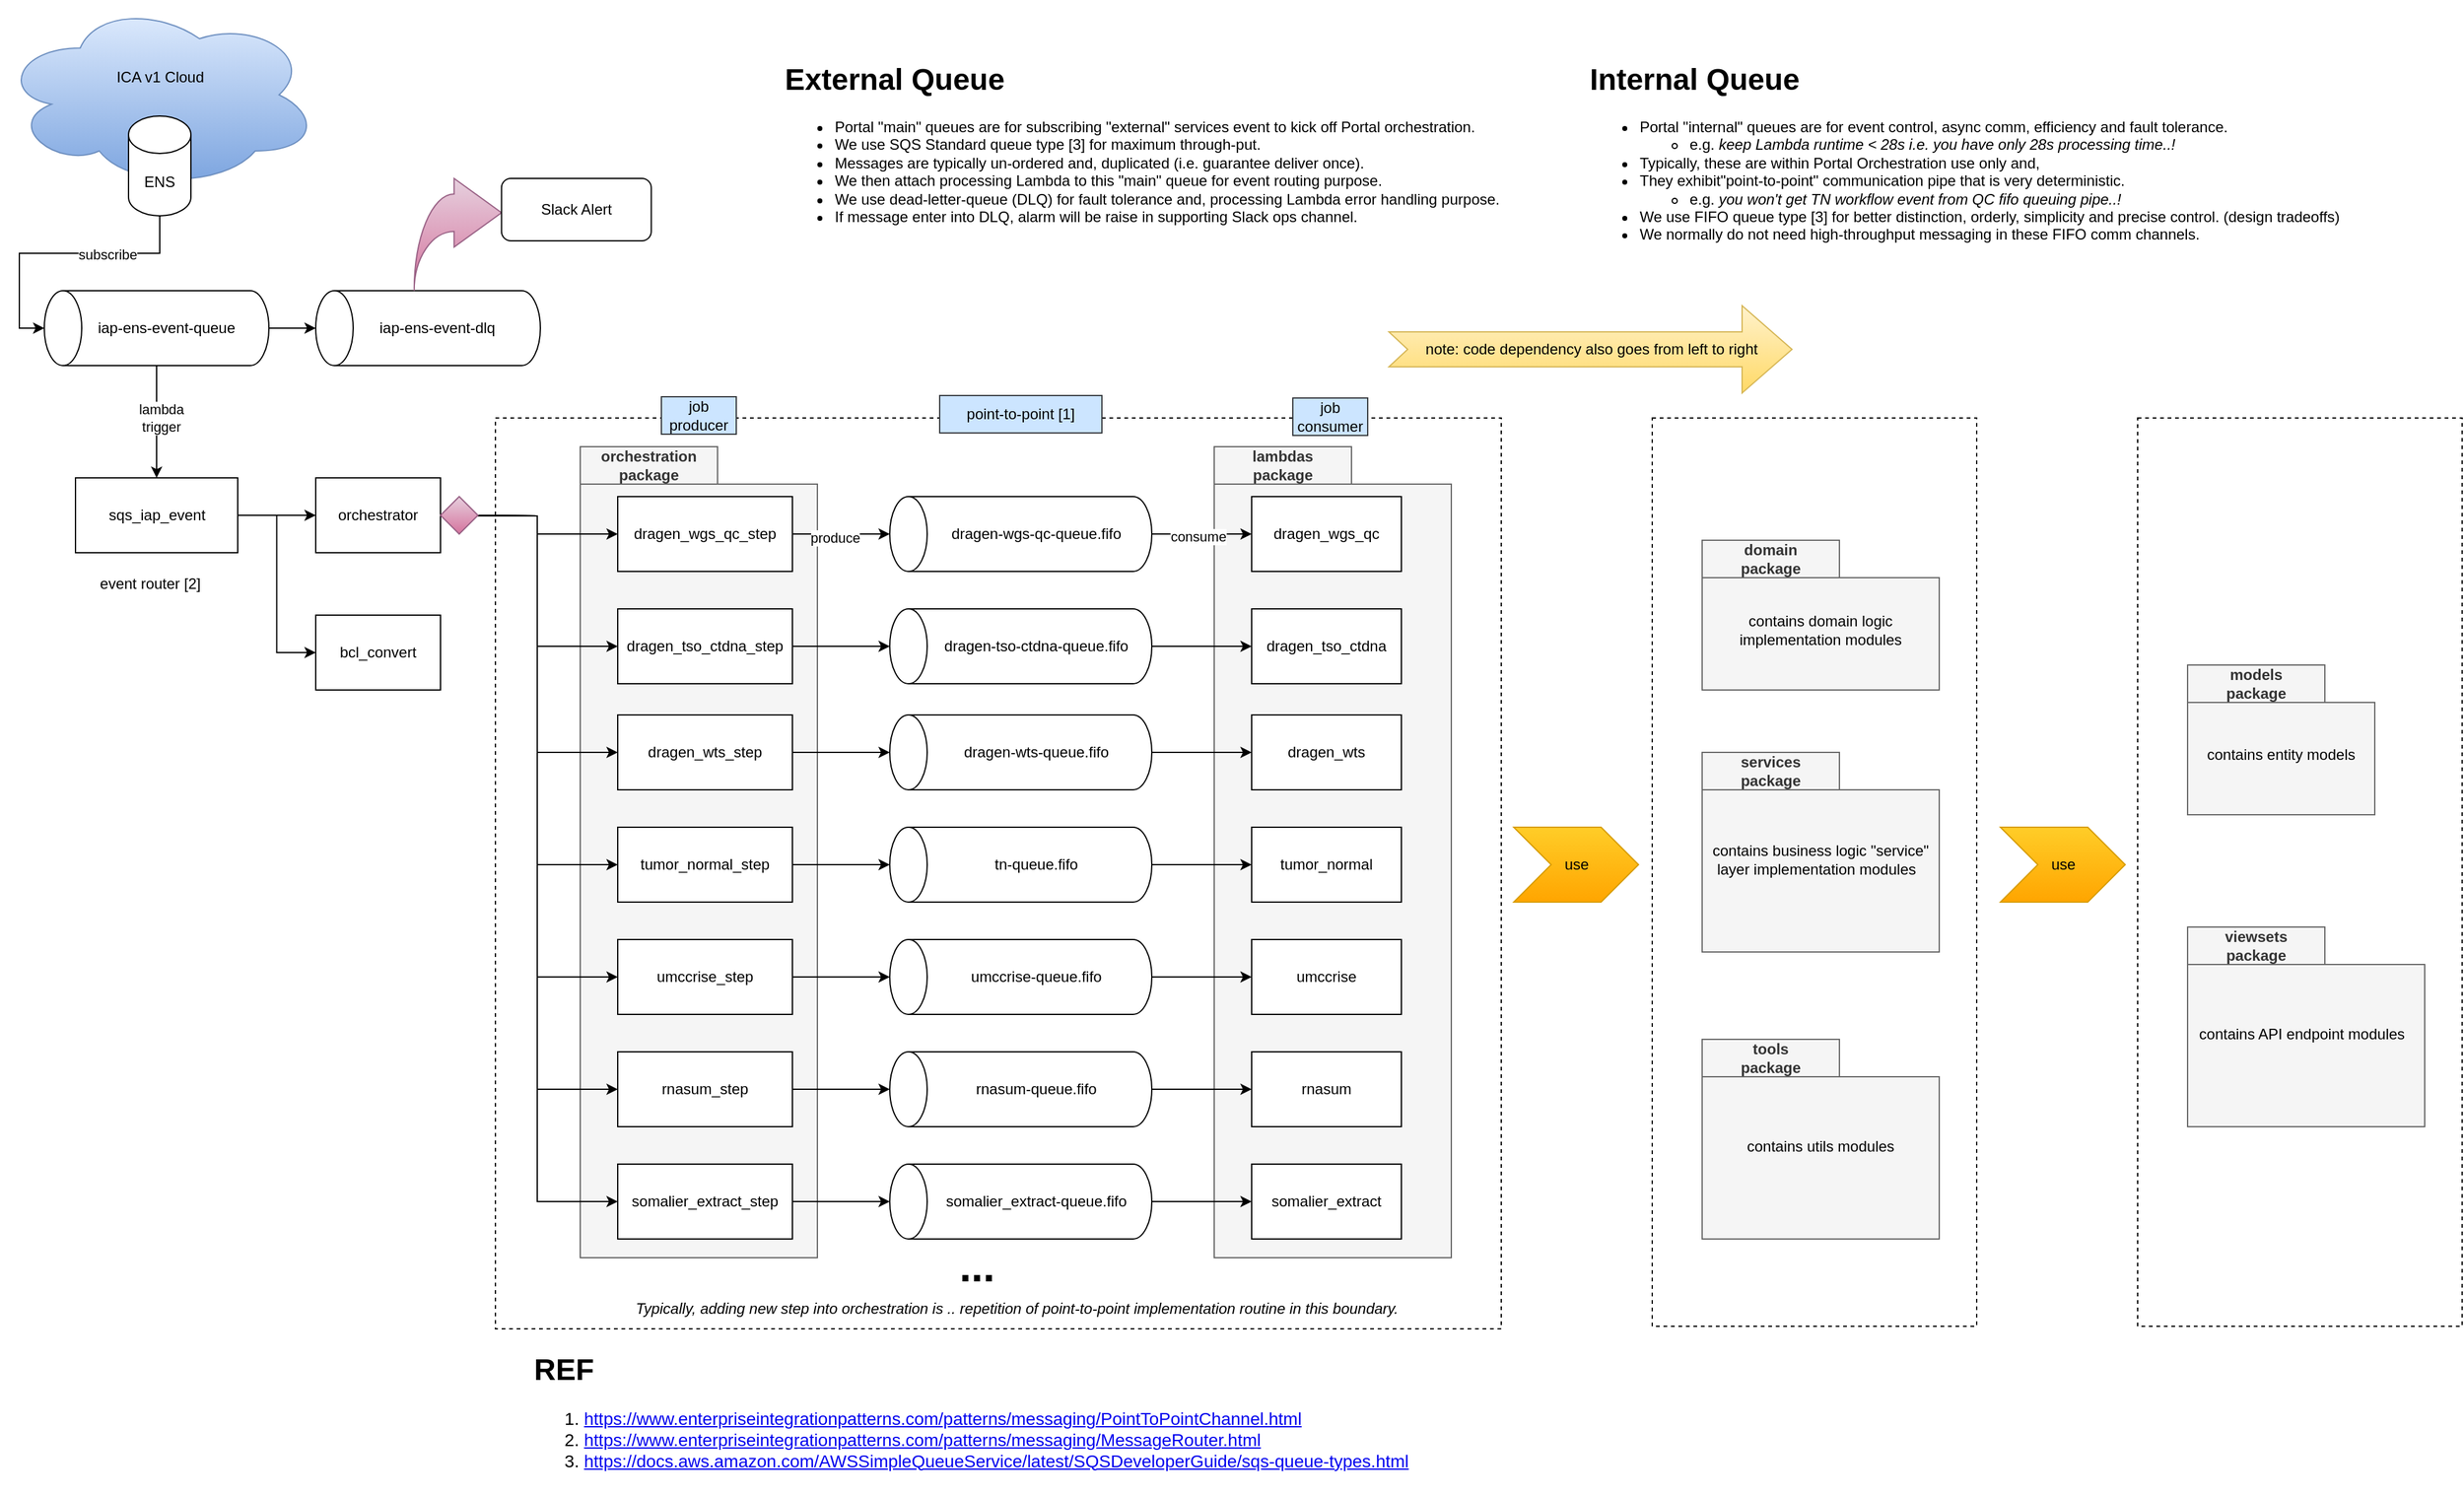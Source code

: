 <mxfile version="21.6.8" type="device">
  <diagram name="Page-1" id="fcUkOM_0WQXeTt_17vfh">
    <mxGraphModel dx="2074" dy="1214" grid="0" gridSize="10" guides="1" tooltips="1" connect="1" arrows="1" fold="1" page="1" pageScale="1" pageWidth="2336" pageHeight="1654" math="0" shadow="0">
      <root>
        <mxCell id="0" />
        <mxCell id="1" parent="0" />
        <mxCell id="PdmoZ5lyLjk9rQgQf9Mx-110" value="" style="rounded=0;whiteSpace=wrap;html=1;dashed=1;" vertex="1" parent="1">
          <mxGeometry x="1361" y="352" width="260" height="728" as="geometry" />
        </mxCell>
        <mxCell id="PdmoZ5lyLjk9rQgQf9Mx-36" value="" style="group" vertex="1" connectable="0" parent="1">
          <mxGeometry x="750" y="505" width="520" height="590" as="geometry" />
        </mxCell>
        <mxCell id="PdmoZ5lyLjk9rQgQf9Mx-42" value="" style="rounded=0;whiteSpace=wrap;html=1;dashed=1;" vertex="1" parent="PdmoZ5lyLjk9rQgQf9Mx-36">
          <mxGeometry x="-316" y="-153" width="806" height="730" as="geometry" />
        </mxCell>
        <mxCell id="PdmoZ5lyLjk9rQgQf9Mx-37" value="" style="shape=cylinder3;whiteSpace=wrap;html=1;boundedLbl=1;backgroundOutline=1;size=15;rotation=-90;container=0;" vertex="1" parent="PdmoZ5lyLjk9rQgQf9Mx-36">
          <mxGeometry x="75" y="-75" width="60" height="210" as="geometry" />
        </mxCell>
        <mxCell id="PdmoZ5lyLjk9rQgQf9Mx-38" value="dragen-tso-ctdna-queue.fifo" style="text;html=1;strokeColor=none;fillColor=none;align=center;verticalAlign=middle;whiteSpace=wrap;rounded=0;container=0;" vertex="1" parent="PdmoZ5lyLjk9rQgQf9Mx-36">
          <mxGeometry x="40" y="15" width="155" height="30" as="geometry" />
        </mxCell>
        <mxCell id="PdmoZ5lyLjk9rQgQf9Mx-85" value="&lt;font size=&quot;1&quot; style=&quot;&quot;&gt;&lt;b style=&quot;font-size: 34px;&quot;&gt;...&lt;/b&gt;&lt;/font&gt;" style="text;html=1;align=center;verticalAlign=middle;whiteSpace=wrap;rounded=0;" vertex="1" parent="PdmoZ5lyLjk9rQgQf9Mx-36">
          <mxGeometry x="40" y="512" width="60" height="30" as="geometry" />
        </mxCell>
        <mxCell id="PdmoZ5lyLjk9rQgQf9Mx-87" value="orchestration package" style="shape=folder;fontStyle=1;tabWidth=110;tabHeight=30;tabPosition=left;html=1;boundedLbl=1;labelInHeader=1;container=1;collapsible=0;whiteSpace=wrap;fillColor=#f5f5f5;strokeColor=#666666;fontColor=#333333;" vertex="1" parent="PdmoZ5lyLjk9rQgQf9Mx-36">
          <mxGeometry x="-248" y="-130" width="190" height="650" as="geometry" />
        </mxCell>
        <mxCell id="PdmoZ5lyLjk9rQgQf9Mx-88" value="Text" style="html=1;strokeColor=none;resizeWidth=1;resizeHeight=1;fillColor=none;part=1;connectable=0;allowArrows=0;deletable=0;whiteSpace=wrap;" vertex="1" parent="PdmoZ5lyLjk9rQgQf9Mx-87">
          <mxGeometry width="190.0" height="455" relative="1" as="geometry">
            <mxPoint y="30" as="offset" />
          </mxGeometry>
        </mxCell>
        <mxCell id="PdmoZ5lyLjk9rQgQf9Mx-89" value="lambdas&lt;br&gt;package" style="shape=folder;fontStyle=1;tabWidth=110;tabHeight=30;tabPosition=left;html=1;boundedLbl=1;labelInHeader=1;container=1;collapsible=0;whiteSpace=wrap;fillColor=#f5f5f5;fontColor=#333333;strokeColor=#666666;" vertex="1" parent="PdmoZ5lyLjk9rQgQf9Mx-36">
          <mxGeometry x="260" y="-130" width="190" height="650" as="geometry" />
        </mxCell>
        <mxCell id="PdmoZ5lyLjk9rQgQf9Mx-90" value="Text" style="html=1;strokeColor=none;resizeWidth=1;resizeHeight=1;fillColor=none;part=1;connectable=0;allowArrows=0;deletable=0;whiteSpace=wrap;" vertex="1" parent="PdmoZ5lyLjk9rQgQf9Mx-89">
          <mxGeometry width="190.0" height="455" relative="1" as="geometry">
            <mxPoint y="30" as="offset" />
          </mxGeometry>
        </mxCell>
        <mxCell id="PdmoZ5lyLjk9rQgQf9Mx-123" value="&lt;i&gt;&lt;br class=&quot;Apple-interchange-newline&quot;&gt;Typically, adding new step into orchestration is .. repetition of point-to-point implementation routine in this boundary.&lt;/i&gt;" style="text;html=1;strokeColor=none;fillColor=none;align=center;verticalAlign=middle;whiteSpace=wrap;rounded=0;" vertex="1" parent="PdmoZ5lyLjk9rQgQf9Mx-36">
          <mxGeometry x="-205" y="528" width="614" height="49" as="geometry" />
        </mxCell>
        <mxCell id="PdmoZ5lyLjk9rQgQf9Mx-31" style="edgeStyle=orthogonalEdgeStyle;rounded=0;orthogonalLoop=1;jettySize=auto;html=1;exitX=1;exitY=0.5;exitDx=0;exitDy=0;entryX=0.5;entryY=0;entryDx=0;entryDy=0;entryPerimeter=0;" edge="1" parent="1" source="PdmoZ5lyLjk9rQgQf9Mx-3" target="PdmoZ5lyLjk9rQgQf9Mx-1">
          <mxGeometry relative="1" as="geometry" />
        </mxCell>
        <mxCell id="PdmoZ5lyLjk9rQgQf9Mx-127" value="produce" style="edgeLabel;html=1;align=center;verticalAlign=middle;resizable=0;points=[];" vertex="1" connectable="0" parent="PdmoZ5lyLjk9rQgQf9Mx-31">
          <mxGeometry x="-0.133" y="-3" relative="1" as="geometry">
            <mxPoint as="offset" />
          </mxGeometry>
        </mxCell>
        <mxCell id="PdmoZ5lyLjk9rQgQf9Mx-3" value="dragen_wgs_qc_step" style="rounded=0;whiteSpace=wrap;html=1;" vertex="1" parent="1">
          <mxGeometry x="532" y="415" width="140" height="60" as="geometry" />
        </mxCell>
        <mxCell id="PdmoZ5lyLjk9rQgQf9Mx-5" value="dragen_wgs_qc" style="rounded=0;whiteSpace=wrap;html=1;" vertex="1" parent="1">
          <mxGeometry x="1040" y="415" width="120" height="60" as="geometry" />
        </mxCell>
        <mxCell id="PdmoZ5lyLjk9rQgQf9Mx-20" style="edgeStyle=orthogonalEdgeStyle;rounded=0;orthogonalLoop=1;jettySize=auto;html=1;exitX=1;exitY=0.5;exitDx=0;exitDy=0;entryX=0;entryY=0.5;entryDx=0;entryDy=0;" edge="1" parent="1" source="PdmoZ5lyLjk9rQgQf9Mx-8" target="PdmoZ5lyLjk9rQgQf9Mx-9">
          <mxGeometry relative="1" as="geometry" />
        </mxCell>
        <mxCell id="PdmoZ5lyLjk9rQgQf9Mx-29" style="edgeStyle=orthogonalEdgeStyle;rounded=0;orthogonalLoop=1;jettySize=auto;html=1;exitX=1;exitY=0.5;exitDx=0;exitDy=0;entryX=0;entryY=0.5;entryDx=0;entryDy=0;" edge="1" parent="1" source="PdmoZ5lyLjk9rQgQf9Mx-8" target="PdmoZ5lyLjk9rQgQf9Mx-27">
          <mxGeometry relative="1" as="geometry" />
        </mxCell>
        <mxCell id="PdmoZ5lyLjk9rQgQf9Mx-8" value="sqs_iap_event" style="rounded=0;whiteSpace=wrap;html=1;" vertex="1" parent="1">
          <mxGeometry x="97.5" y="400" width="130" height="60" as="geometry" />
        </mxCell>
        <mxCell id="PdmoZ5lyLjk9rQgQf9Mx-9" value="orchestrator" style="rounded=0;whiteSpace=wrap;html=1;" vertex="1" parent="1">
          <mxGeometry x="290" y="400" width="100" height="60" as="geometry" />
        </mxCell>
        <mxCell id="PdmoZ5lyLjk9rQgQf9Mx-10" value="ICA v1 Cloud&lt;br&gt;&lt;br&gt;&lt;br&gt;" style="ellipse;shape=cloud;whiteSpace=wrap;html=1;fillColor=#dae8fc;gradientColor=#7ea6e0;strokeColor=#6c8ebf;" vertex="1" parent="1">
          <mxGeometry x="37.5" y="18" width="255" height="150" as="geometry" />
        </mxCell>
        <mxCell id="PdmoZ5lyLjk9rQgQf9Mx-16" style="edgeStyle=orthogonalEdgeStyle;rounded=0;orthogonalLoop=1;jettySize=auto;html=1;exitX=0.5;exitY=1;exitDx=0;exitDy=0;exitPerimeter=0;entryX=0.5;entryY=0;entryDx=0;entryDy=0;entryPerimeter=0;" edge="1" parent="1" source="PdmoZ5lyLjk9rQgQf9Mx-15" target="PdmoZ5lyLjk9rQgQf9Mx-12">
          <mxGeometry relative="1" as="geometry" />
        </mxCell>
        <mxCell id="PdmoZ5lyLjk9rQgQf9Mx-121" value="subscribe" style="edgeLabel;html=1;align=center;verticalAlign=middle;resizable=0;points=[];" vertex="1" connectable="0" parent="PdmoZ5lyLjk9rQgQf9Mx-16">
          <mxGeometry x="-0.353" y="1" relative="1" as="geometry">
            <mxPoint as="offset" />
          </mxGeometry>
        </mxCell>
        <mxCell id="PdmoZ5lyLjk9rQgQf9Mx-15" value="ENS" style="shape=cylinder3;whiteSpace=wrap;html=1;boundedLbl=1;backgroundOutline=1;size=15;" vertex="1" parent="1">
          <mxGeometry x="140" y="110" width="50" height="80" as="geometry" />
        </mxCell>
        <mxCell id="PdmoZ5lyLjk9rQgQf9Mx-17" value="" style="group" vertex="1" connectable="0" parent="1">
          <mxGeometry x="72.5" y="250" width="180" height="60" as="geometry" />
        </mxCell>
        <mxCell id="PdmoZ5lyLjk9rQgQf9Mx-12" value="" style="shape=cylinder3;whiteSpace=wrap;html=1;boundedLbl=1;backgroundOutline=1;size=15;rotation=-90;container=0;" vertex="1" parent="PdmoZ5lyLjk9rQgQf9Mx-17">
          <mxGeometry x="60" y="-60" width="60" height="180" as="geometry" />
        </mxCell>
        <mxCell id="PdmoZ5lyLjk9rQgQf9Mx-13" value="iap-ens-event-queue" style="text;html=1;strokeColor=none;fillColor=none;align=center;verticalAlign=middle;whiteSpace=wrap;rounded=0;container=0;" vertex="1" parent="PdmoZ5lyLjk9rQgQf9Mx-17">
          <mxGeometry x="20" y="15" width="155" height="30" as="geometry" />
        </mxCell>
        <mxCell id="PdmoZ5lyLjk9rQgQf9Mx-19" style="edgeStyle=orthogonalEdgeStyle;rounded=0;orthogonalLoop=1;jettySize=auto;html=1;entryX=0.5;entryY=0;entryDx=0;entryDy=0;exitX=0;exitY=0.5;exitDx=0;exitDy=0;exitPerimeter=0;" edge="1" parent="1" source="PdmoZ5lyLjk9rQgQf9Mx-12" target="PdmoZ5lyLjk9rQgQf9Mx-8">
          <mxGeometry relative="1" as="geometry">
            <mxPoint x="162.5" y="340" as="sourcePoint" />
          </mxGeometry>
        </mxCell>
        <mxCell id="PdmoZ5lyLjk9rQgQf9Mx-93" value="lambda&lt;br&gt;trigger" style="edgeLabel;html=1;align=center;verticalAlign=middle;resizable=0;points=[];" vertex="1" connectable="0" parent="PdmoZ5lyLjk9rQgQf9Mx-19">
          <mxGeometry x="-0.067" y="3" relative="1" as="geometry">
            <mxPoint as="offset" />
          </mxGeometry>
        </mxCell>
        <mxCell id="PdmoZ5lyLjk9rQgQf9Mx-30" style="edgeStyle=orthogonalEdgeStyle;rounded=0;orthogonalLoop=1;jettySize=auto;html=1;exitX=1;exitY=0.5;exitDx=0;exitDy=0;entryX=0;entryY=0.5;entryDx=0;entryDy=0;" edge="1" parent="1" target="PdmoZ5lyLjk9rQgQf9Mx-3">
          <mxGeometry relative="1" as="geometry">
            <mxPoint x="402" y="430" as="sourcePoint" />
          </mxGeometry>
        </mxCell>
        <mxCell id="PdmoZ5lyLjk9rQgQf9Mx-43" style="edgeStyle=orthogonalEdgeStyle;rounded=0;orthogonalLoop=1;jettySize=auto;html=1;exitX=1;exitY=0.5;exitDx=0;exitDy=0;entryX=0;entryY=0.5;entryDx=0;entryDy=0;" edge="1" parent="1" target="PdmoZ5lyLjk9rQgQf9Mx-34">
          <mxGeometry relative="1" as="geometry">
            <mxPoint x="402" y="430" as="sourcePoint" />
          </mxGeometry>
        </mxCell>
        <mxCell id="PdmoZ5lyLjk9rQgQf9Mx-80" style="edgeStyle=orthogonalEdgeStyle;rounded=0;orthogonalLoop=1;jettySize=auto;html=1;exitX=1;exitY=0.5;exitDx=0;exitDy=0;entryX=0;entryY=0.5;entryDx=0;entryDy=0;" edge="1" parent="1" target="PdmoZ5lyLjk9rQgQf9Mx-46">
          <mxGeometry relative="1" as="geometry">
            <mxPoint x="402" y="430" as="sourcePoint" />
          </mxGeometry>
        </mxCell>
        <mxCell id="PdmoZ5lyLjk9rQgQf9Mx-81" style="edgeStyle=orthogonalEdgeStyle;rounded=0;orthogonalLoop=1;jettySize=auto;html=1;exitX=1;exitY=0.5;exitDx=0;exitDy=0;entryX=0;entryY=0.5;entryDx=0;entryDy=0;" edge="1" parent="1" target="PdmoZ5lyLjk9rQgQf9Mx-53">
          <mxGeometry relative="1" as="geometry">
            <mxPoint x="402" y="430" as="sourcePoint" />
          </mxGeometry>
        </mxCell>
        <mxCell id="PdmoZ5lyLjk9rQgQf9Mx-82" style="edgeStyle=orthogonalEdgeStyle;rounded=0;orthogonalLoop=1;jettySize=auto;html=1;exitX=1;exitY=0.5;exitDx=0;exitDy=0;entryX=0;entryY=0.5;entryDx=0;entryDy=0;" edge="1" parent="1" target="PdmoZ5lyLjk9rQgQf9Mx-60">
          <mxGeometry relative="1" as="geometry">
            <mxPoint x="402" y="430" as="sourcePoint" />
          </mxGeometry>
        </mxCell>
        <mxCell id="PdmoZ5lyLjk9rQgQf9Mx-83" style="edgeStyle=orthogonalEdgeStyle;rounded=0;orthogonalLoop=1;jettySize=auto;html=1;exitX=1;exitY=0.5;exitDx=0;exitDy=0;entryX=0;entryY=0.5;entryDx=0;entryDy=0;" edge="1" parent="1" target="PdmoZ5lyLjk9rQgQf9Mx-67">
          <mxGeometry relative="1" as="geometry">
            <mxPoint x="402" y="430" as="sourcePoint" />
          </mxGeometry>
        </mxCell>
        <mxCell id="PdmoZ5lyLjk9rQgQf9Mx-84" style="edgeStyle=orthogonalEdgeStyle;rounded=0;orthogonalLoop=1;jettySize=auto;html=1;exitX=1;exitY=0.5;exitDx=0;exitDy=0;entryX=0;entryY=0.5;entryDx=0;entryDy=0;" edge="1" parent="1" target="PdmoZ5lyLjk9rQgQf9Mx-74">
          <mxGeometry relative="1" as="geometry">
            <mxPoint x="402" y="430" as="sourcePoint" />
          </mxGeometry>
        </mxCell>
        <mxCell id="PdmoZ5lyLjk9rQgQf9Mx-21" value="" style="rhombus;whiteSpace=wrap;html=1;fillColor=#e6d0de;gradientColor=#d5739d;strokeColor=#996185;" vertex="1" parent="1">
          <mxGeometry x="390" y="415" width="30" height="30" as="geometry" />
        </mxCell>
        <mxCell id="PdmoZ5lyLjk9rQgQf9Mx-22" value="" style="group" vertex="1" connectable="0" parent="1">
          <mxGeometry x="290" y="250" width="180" height="60" as="geometry" />
        </mxCell>
        <mxCell id="PdmoZ5lyLjk9rQgQf9Mx-23" value="" style="shape=cylinder3;whiteSpace=wrap;html=1;boundedLbl=1;backgroundOutline=1;size=15;rotation=-90;container=0;" vertex="1" parent="PdmoZ5lyLjk9rQgQf9Mx-22">
          <mxGeometry x="60" y="-60" width="60" height="180" as="geometry" />
        </mxCell>
        <mxCell id="PdmoZ5lyLjk9rQgQf9Mx-24" value="iap-ens-event-dlq" style="text;html=1;strokeColor=none;fillColor=none;align=center;verticalAlign=middle;whiteSpace=wrap;rounded=0;container=0;" vertex="1" parent="PdmoZ5lyLjk9rQgQf9Mx-22">
          <mxGeometry x="20" y="15" width="155" height="30" as="geometry" />
        </mxCell>
        <mxCell id="PdmoZ5lyLjk9rQgQf9Mx-25" style="edgeStyle=orthogonalEdgeStyle;rounded=0;orthogonalLoop=1;jettySize=auto;html=1;exitX=0.5;exitY=1;exitDx=0;exitDy=0;exitPerimeter=0;" edge="1" parent="1" source="PdmoZ5lyLjk9rQgQf9Mx-12" target="PdmoZ5lyLjk9rQgQf9Mx-23">
          <mxGeometry relative="1" as="geometry" />
        </mxCell>
        <mxCell id="PdmoZ5lyLjk9rQgQf9Mx-26" value="" style="group" vertex="1" connectable="0" parent="1">
          <mxGeometry x="750" y="415" width="210" height="60" as="geometry" />
        </mxCell>
        <mxCell id="PdmoZ5lyLjk9rQgQf9Mx-1" value="" style="shape=cylinder3;whiteSpace=wrap;html=1;boundedLbl=1;backgroundOutline=1;size=15;rotation=-90;container=0;" vertex="1" parent="PdmoZ5lyLjk9rQgQf9Mx-26">
          <mxGeometry x="75" y="-75" width="60" height="210" as="geometry" />
        </mxCell>
        <mxCell id="PdmoZ5lyLjk9rQgQf9Mx-6" value="dragen-wgs-qc-queue.fifo" style="text;html=1;strokeColor=none;fillColor=none;align=center;verticalAlign=middle;whiteSpace=wrap;rounded=0;container=0;" vertex="1" parent="PdmoZ5lyLjk9rQgQf9Mx-26">
          <mxGeometry x="40" y="15" width="155" height="30" as="geometry" />
        </mxCell>
        <mxCell id="PdmoZ5lyLjk9rQgQf9Mx-27" value="bcl_convert" style="rounded=0;whiteSpace=wrap;html=1;" vertex="1" parent="1">
          <mxGeometry x="290" y="510" width="100" height="60" as="geometry" />
        </mxCell>
        <mxCell id="PdmoZ5lyLjk9rQgQf9Mx-32" style="edgeStyle=orthogonalEdgeStyle;rounded=0;orthogonalLoop=1;jettySize=auto;html=1;exitX=0.5;exitY=1;exitDx=0;exitDy=0;exitPerimeter=0;entryX=0;entryY=0.5;entryDx=0;entryDy=0;" edge="1" parent="1" source="PdmoZ5lyLjk9rQgQf9Mx-1" target="PdmoZ5lyLjk9rQgQf9Mx-5">
          <mxGeometry relative="1" as="geometry" />
        </mxCell>
        <mxCell id="PdmoZ5lyLjk9rQgQf9Mx-126" value="consume" style="edgeLabel;html=1;align=center;verticalAlign=middle;resizable=0;points=[];" vertex="1" connectable="0" parent="PdmoZ5lyLjk9rQgQf9Mx-32">
          <mxGeometry x="-0.075" y="-2" relative="1" as="geometry">
            <mxPoint as="offset" />
          </mxGeometry>
        </mxCell>
        <mxCell id="PdmoZ5lyLjk9rQgQf9Mx-33" style="edgeStyle=orthogonalEdgeStyle;rounded=0;orthogonalLoop=1;jettySize=auto;html=1;exitX=1;exitY=0.5;exitDx=0;exitDy=0;entryX=0.5;entryY=0;entryDx=0;entryDy=0;entryPerimeter=0;" edge="1" parent="1" source="PdmoZ5lyLjk9rQgQf9Mx-34" target="PdmoZ5lyLjk9rQgQf9Mx-37">
          <mxGeometry relative="1" as="geometry" />
        </mxCell>
        <mxCell id="PdmoZ5lyLjk9rQgQf9Mx-34" value="dragen_tso_ctdna_step" style="rounded=0;whiteSpace=wrap;html=1;" vertex="1" parent="1">
          <mxGeometry x="532" y="505" width="140" height="60" as="geometry" />
        </mxCell>
        <mxCell id="PdmoZ5lyLjk9rQgQf9Mx-35" value="dragen_tso_ctdna" style="rounded=0;whiteSpace=wrap;html=1;" vertex="1" parent="1">
          <mxGeometry x="1040" y="505" width="120" height="60" as="geometry" />
        </mxCell>
        <mxCell id="PdmoZ5lyLjk9rQgQf9Mx-39" style="edgeStyle=orthogonalEdgeStyle;rounded=0;orthogonalLoop=1;jettySize=auto;html=1;exitX=0.5;exitY=1;exitDx=0;exitDy=0;exitPerimeter=0;entryX=0;entryY=0.5;entryDx=0;entryDy=0;" edge="1" parent="1" source="PdmoZ5lyLjk9rQgQf9Mx-37" target="PdmoZ5lyLjk9rQgQf9Mx-35">
          <mxGeometry relative="1" as="geometry" />
        </mxCell>
        <mxCell id="PdmoZ5lyLjk9rQgQf9Mx-45" style="edgeStyle=orthogonalEdgeStyle;rounded=0;orthogonalLoop=1;jettySize=auto;html=1;exitX=1;exitY=0.5;exitDx=0;exitDy=0;entryX=0.5;entryY=0;entryDx=0;entryDy=0;entryPerimeter=0;" edge="1" parent="1" source="PdmoZ5lyLjk9rQgQf9Mx-46" target="PdmoZ5lyLjk9rQgQf9Mx-49">
          <mxGeometry relative="1" as="geometry" />
        </mxCell>
        <mxCell id="PdmoZ5lyLjk9rQgQf9Mx-46" value="dragen_wts_step" style="rounded=0;whiteSpace=wrap;html=1;" vertex="1" parent="1">
          <mxGeometry x="532" y="590" width="140" height="60" as="geometry" />
        </mxCell>
        <mxCell id="PdmoZ5lyLjk9rQgQf9Mx-47" value="dragen_wts" style="rounded=0;whiteSpace=wrap;html=1;" vertex="1" parent="1">
          <mxGeometry x="1040" y="590" width="120" height="60" as="geometry" />
        </mxCell>
        <mxCell id="PdmoZ5lyLjk9rQgQf9Mx-48" value="" style="group" vertex="1" connectable="0" parent="1">
          <mxGeometry x="750" y="590" width="210" height="60" as="geometry" />
        </mxCell>
        <mxCell id="PdmoZ5lyLjk9rQgQf9Mx-49" value="" style="shape=cylinder3;whiteSpace=wrap;html=1;boundedLbl=1;backgroundOutline=1;size=15;rotation=-90;container=0;" vertex="1" parent="PdmoZ5lyLjk9rQgQf9Mx-48">
          <mxGeometry x="75" y="-75" width="60" height="210" as="geometry" />
        </mxCell>
        <mxCell id="PdmoZ5lyLjk9rQgQf9Mx-50" value="dragen-wts-queue.fifo" style="text;html=1;strokeColor=none;fillColor=none;align=center;verticalAlign=middle;whiteSpace=wrap;rounded=0;container=0;" vertex="1" parent="PdmoZ5lyLjk9rQgQf9Mx-48">
          <mxGeometry x="40" y="15" width="155" height="30" as="geometry" />
        </mxCell>
        <mxCell id="PdmoZ5lyLjk9rQgQf9Mx-51" style="edgeStyle=orthogonalEdgeStyle;rounded=0;orthogonalLoop=1;jettySize=auto;html=1;exitX=0.5;exitY=1;exitDx=0;exitDy=0;exitPerimeter=0;entryX=0;entryY=0.5;entryDx=0;entryDy=0;" edge="1" parent="1" source="PdmoZ5lyLjk9rQgQf9Mx-49" target="PdmoZ5lyLjk9rQgQf9Mx-47">
          <mxGeometry relative="1" as="geometry" />
        </mxCell>
        <mxCell id="PdmoZ5lyLjk9rQgQf9Mx-52" style="edgeStyle=orthogonalEdgeStyle;rounded=0;orthogonalLoop=1;jettySize=auto;html=1;exitX=1;exitY=0.5;exitDx=0;exitDy=0;entryX=0.5;entryY=0;entryDx=0;entryDy=0;entryPerimeter=0;" edge="1" parent="1" source="PdmoZ5lyLjk9rQgQf9Mx-53" target="PdmoZ5lyLjk9rQgQf9Mx-56">
          <mxGeometry relative="1" as="geometry" />
        </mxCell>
        <mxCell id="PdmoZ5lyLjk9rQgQf9Mx-53" value="tumor_normal_step" style="rounded=0;whiteSpace=wrap;html=1;" vertex="1" parent="1">
          <mxGeometry x="532" y="680" width="140" height="60" as="geometry" />
        </mxCell>
        <mxCell id="PdmoZ5lyLjk9rQgQf9Mx-54" value="tumor_normal" style="rounded=0;whiteSpace=wrap;html=1;" vertex="1" parent="1">
          <mxGeometry x="1040" y="680" width="120" height="60" as="geometry" />
        </mxCell>
        <mxCell id="PdmoZ5lyLjk9rQgQf9Mx-55" value="" style="group" vertex="1" connectable="0" parent="1">
          <mxGeometry x="750" y="680" width="210" height="60" as="geometry" />
        </mxCell>
        <mxCell id="PdmoZ5lyLjk9rQgQf9Mx-56" value="" style="shape=cylinder3;whiteSpace=wrap;html=1;boundedLbl=1;backgroundOutline=1;size=15;rotation=-90;container=0;" vertex="1" parent="PdmoZ5lyLjk9rQgQf9Mx-55">
          <mxGeometry x="75" y="-75" width="60" height="210" as="geometry" />
        </mxCell>
        <mxCell id="PdmoZ5lyLjk9rQgQf9Mx-57" value="tn-queue.fifo" style="text;html=1;strokeColor=none;fillColor=none;align=center;verticalAlign=middle;whiteSpace=wrap;rounded=0;container=0;" vertex="1" parent="PdmoZ5lyLjk9rQgQf9Mx-55">
          <mxGeometry x="40" y="15" width="155" height="30" as="geometry" />
        </mxCell>
        <mxCell id="PdmoZ5lyLjk9rQgQf9Mx-58" style="edgeStyle=orthogonalEdgeStyle;rounded=0;orthogonalLoop=1;jettySize=auto;html=1;exitX=0.5;exitY=1;exitDx=0;exitDy=0;exitPerimeter=0;entryX=0;entryY=0.5;entryDx=0;entryDy=0;" edge="1" parent="1" source="PdmoZ5lyLjk9rQgQf9Mx-56" target="PdmoZ5lyLjk9rQgQf9Mx-54">
          <mxGeometry relative="1" as="geometry" />
        </mxCell>
        <mxCell id="PdmoZ5lyLjk9rQgQf9Mx-59" style="edgeStyle=orthogonalEdgeStyle;rounded=0;orthogonalLoop=1;jettySize=auto;html=1;exitX=1;exitY=0.5;exitDx=0;exitDy=0;entryX=0.5;entryY=0;entryDx=0;entryDy=0;entryPerimeter=0;" edge="1" parent="1" source="PdmoZ5lyLjk9rQgQf9Mx-60" target="PdmoZ5lyLjk9rQgQf9Mx-63">
          <mxGeometry relative="1" as="geometry" />
        </mxCell>
        <mxCell id="PdmoZ5lyLjk9rQgQf9Mx-60" value="umccrise_step" style="rounded=0;whiteSpace=wrap;html=1;" vertex="1" parent="1">
          <mxGeometry x="532" y="770" width="140" height="60" as="geometry" />
        </mxCell>
        <mxCell id="PdmoZ5lyLjk9rQgQf9Mx-61" value="umccrise" style="rounded=0;whiteSpace=wrap;html=1;" vertex="1" parent="1">
          <mxGeometry x="1040" y="770" width="120" height="60" as="geometry" />
        </mxCell>
        <mxCell id="PdmoZ5lyLjk9rQgQf9Mx-62" value="" style="group" vertex="1" connectable="0" parent="1">
          <mxGeometry x="750" y="770" width="210" height="60" as="geometry" />
        </mxCell>
        <mxCell id="PdmoZ5lyLjk9rQgQf9Mx-63" value="" style="shape=cylinder3;whiteSpace=wrap;html=1;boundedLbl=1;backgroundOutline=1;size=15;rotation=-90;container=0;" vertex="1" parent="PdmoZ5lyLjk9rQgQf9Mx-62">
          <mxGeometry x="75" y="-75" width="60" height="210" as="geometry" />
        </mxCell>
        <mxCell id="PdmoZ5lyLjk9rQgQf9Mx-64" value="umccrise-queue.fifo" style="text;html=1;strokeColor=none;fillColor=none;align=center;verticalAlign=middle;whiteSpace=wrap;rounded=0;container=0;" vertex="1" parent="PdmoZ5lyLjk9rQgQf9Mx-62">
          <mxGeometry x="40" y="15" width="155" height="30" as="geometry" />
        </mxCell>
        <mxCell id="PdmoZ5lyLjk9rQgQf9Mx-65" style="edgeStyle=orthogonalEdgeStyle;rounded=0;orthogonalLoop=1;jettySize=auto;html=1;exitX=0.5;exitY=1;exitDx=0;exitDy=0;exitPerimeter=0;entryX=0;entryY=0.5;entryDx=0;entryDy=0;" edge="1" parent="1" source="PdmoZ5lyLjk9rQgQf9Mx-63" target="PdmoZ5lyLjk9rQgQf9Mx-61">
          <mxGeometry relative="1" as="geometry" />
        </mxCell>
        <mxCell id="PdmoZ5lyLjk9rQgQf9Mx-66" style="edgeStyle=orthogonalEdgeStyle;rounded=0;orthogonalLoop=1;jettySize=auto;html=1;exitX=1;exitY=0.5;exitDx=0;exitDy=0;entryX=0.5;entryY=0;entryDx=0;entryDy=0;entryPerimeter=0;" edge="1" parent="1" source="PdmoZ5lyLjk9rQgQf9Mx-67" target="PdmoZ5lyLjk9rQgQf9Mx-70">
          <mxGeometry relative="1" as="geometry" />
        </mxCell>
        <mxCell id="PdmoZ5lyLjk9rQgQf9Mx-67" value="rnasum_step" style="rounded=0;whiteSpace=wrap;html=1;" vertex="1" parent="1">
          <mxGeometry x="532" y="860" width="140" height="60" as="geometry" />
        </mxCell>
        <mxCell id="PdmoZ5lyLjk9rQgQf9Mx-68" value="rnasum" style="rounded=0;whiteSpace=wrap;html=1;" vertex="1" parent="1">
          <mxGeometry x="1040" y="860" width="120" height="60" as="geometry" />
        </mxCell>
        <mxCell id="PdmoZ5lyLjk9rQgQf9Mx-69" value="" style="group" vertex="1" connectable="0" parent="1">
          <mxGeometry x="750" y="860" width="210" height="60" as="geometry" />
        </mxCell>
        <mxCell id="PdmoZ5lyLjk9rQgQf9Mx-70" value="" style="shape=cylinder3;whiteSpace=wrap;html=1;boundedLbl=1;backgroundOutline=1;size=15;rotation=-90;container=0;" vertex="1" parent="PdmoZ5lyLjk9rQgQf9Mx-69">
          <mxGeometry x="75" y="-75" width="60" height="210" as="geometry" />
        </mxCell>
        <mxCell id="PdmoZ5lyLjk9rQgQf9Mx-71" value="rnasum-queue.fifo" style="text;html=1;strokeColor=none;fillColor=none;align=center;verticalAlign=middle;whiteSpace=wrap;rounded=0;container=0;" vertex="1" parent="PdmoZ5lyLjk9rQgQf9Mx-69">
          <mxGeometry x="40" y="15" width="155" height="30" as="geometry" />
        </mxCell>
        <mxCell id="PdmoZ5lyLjk9rQgQf9Mx-72" style="edgeStyle=orthogonalEdgeStyle;rounded=0;orthogonalLoop=1;jettySize=auto;html=1;exitX=0.5;exitY=1;exitDx=0;exitDy=0;exitPerimeter=0;entryX=0;entryY=0.5;entryDx=0;entryDy=0;" edge="1" parent="1" source="PdmoZ5lyLjk9rQgQf9Mx-70" target="PdmoZ5lyLjk9rQgQf9Mx-68">
          <mxGeometry relative="1" as="geometry" />
        </mxCell>
        <mxCell id="PdmoZ5lyLjk9rQgQf9Mx-73" style="edgeStyle=orthogonalEdgeStyle;rounded=0;orthogonalLoop=1;jettySize=auto;html=1;exitX=1;exitY=0.5;exitDx=0;exitDy=0;entryX=0.5;entryY=0;entryDx=0;entryDy=0;entryPerimeter=0;" edge="1" parent="1" source="PdmoZ5lyLjk9rQgQf9Mx-74" target="PdmoZ5lyLjk9rQgQf9Mx-77">
          <mxGeometry relative="1" as="geometry" />
        </mxCell>
        <mxCell id="PdmoZ5lyLjk9rQgQf9Mx-74" value="somalier_extract_step" style="rounded=0;whiteSpace=wrap;html=1;" vertex="1" parent="1">
          <mxGeometry x="532" y="950" width="140" height="60" as="geometry" />
        </mxCell>
        <mxCell id="PdmoZ5lyLjk9rQgQf9Mx-75" value="somalier_extract" style="rounded=0;whiteSpace=wrap;html=1;" vertex="1" parent="1">
          <mxGeometry x="1040" y="950" width="120" height="60" as="geometry" />
        </mxCell>
        <mxCell id="PdmoZ5lyLjk9rQgQf9Mx-76" value="" style="group" vertex="1" connectable="0" parent="1">
          <mxGeometry x="750" y="950" width="210" height="60" as="geometry" />
        </mxCell>
        <mxCell id="PdmoZ5lyLjk9rQgQf9Mx-77" value="" style="shape=cylinder3;whiteSpace=wrap;html=1;boundedLbl=1;backgroundOutline=1;size=15;rotation=-90;container=0;" vertex="1" parent="PdmoZ5lyLjk9rQgQf9Mx-76">
          <mxGeometry x="75" y="-75" width="60" height="210" as="geometry" />
        </mxCell>
        <mxCell id="PdmoZ5lyLjk9rQgQf9Mx-78" value="somalier_extract-queue.fifo" style="text;html=1;strokeColor=none;fillColor=none;align=center;verticalAlign=middle;whiteSpace=wrap;rounded=0;container=0;" vertex="1" parent="PdmoZ5lyLjk9rQgQf9Mx-76">
          <mxGeometry x="40" y="15" width="155" height="30" as="geometry" />
        </mxCell>
        <mxCell id="PdmoZ5lyLjk9rQgQf9Mx-79" style="edgeStyle=orthogonalEdgeStyle;rounded=0;orthogonalLoop=1;jettySize=auto;html=1;exitX=0.5;exitY=1;exitDx=0;exitDy=0;exitPerimeter=0;entryX=0;entryY=0.5;entryDx=0;entryDy=0;" edge="1" parent="1" source="PdmoZ5lyLjk9rQgQf9Mx-77" target="PdmoZ5lyLjk9rQgQf9Mx-75">
          <mxGeometry relative="1" as="geometry" />
        </mxCell>
        <mxCell id="PdmoZ5lyLjk9rQgQf9Mx-94" value="" style="html=1;shadow=0;dashed=0;align=center;verticalAlign=middle;shape=mxgraph.arrows2.jumpInArrow;dy=15;dx=38;arrowHead=55;rotation=0;fillColor=#e6d0de;gradientColor=#d5739d;strokeColor=#996185;" vertex="1" parent="1">
          <mxGeometry x="368.88" y="160" width="70" height="90" as="geometry" />
        </mxCell>
        <mxCell id="PdmoZ5lyLjk9rQgQf9Mx-98" value="Slack Alert" style="rounded=1;whiteSpace=wrap;html=1;" vertex="1" parent="1">
          <mxGeometry x="438.88" y="160" width="120" height="50" as="geometry" />
        </mxCell>
        <mxCell id="PdmoZ5lyLjk9rQgQf9Mx-100" value="&lt;h1&gt;REF&lt;/h1&gt;&lt;p&gt;&lt;/p&gt;&lt;ol style=&quot;font-size: 14px;&quot;&gt;&lt;li style=&quot;font-size: 14px;&quot;&gt;&lt;span style=&quot;background-color: initial;&quot;&gt;&lt;a href=&quot;https://www.enterpriseintegrationpatterns.com/patterns/messaging/PointToPointChannel.html&quot;&gt;https://www.enterpriseintegrationpatterns.com/patterns/messaging/PointToPointChannel.html&lt;/a&gt;&lt;/span&gt;&lt;/li&gt;&lt;li style=&quot;font-size: 14px;&quot;&gt;&lt;span style=&quot;background-color: initial;&quot;&gt;&lt;a href=&quot;https://www.enterpriseintegrationpatterns.com/patterns/messaging/MessageRouter.html&quot;&gt;https://www.enterpriseintegrationpatterns.com/patterns/messaging/MessageRouter.html&lt;/a&gt;&lt;br&gt;&lt;/span&gt;&lt;/li&gt;&lt;li style=&quot;&quot;&gt;&lt;a href=&quot;https://docs.aws.amazon.com/AWSSimpleQueueService/latest/SQSDeveloperGuide/sqs-queue-types.html&quot;&gt;https://docs.aws.amazon.com/AWSSimpleQueueService/latest/SQSDeveloperGuide/sqs-queue-types.html&lt;/a&gt;&lt;br&gt;&lt;/li&gt;&lt;/ol&gt;&lt;p&gt;&lt;/p&gt;" style="text;html=1;strokeColor=none;fillColor=none;spacing=5;spacingTop=-20;whiteSpace=wrap;overflow=hidden;rounded=0;" vertex="1" parent="1">
          <mxGeometry x="460" y="1095" width="905" height="120" as="geometry" />
        </mxCell>
        <mxCell id="PdmoZ5lyLjk9rQgQf9Mx-101" value="event router [2]" style="text;html=1;strokeColor=none;fillColor=none;align=center;verticalAlign=middle;whiteSpace=wrap;rounded=0;" vertex="1" parent="1">
          <mxGeometry x="102" y="470" width="110.5" height="30" as="geometry" />
        </mxCell>
        <mxCell id="PdmoZ5lyLjk9rQgQf9Mx-104" value="use" style="html=1;shadow=0;dashed=0;align=center;verticalAlign=middle;shape=mxgraph.arrows2.arrow;dy=0;dx=30;notch=30;fillColor=#ffcd28;gradientColor=#ffa500;strokeColor=#d79b00;" vertex="1" parent="1">
          <mxGeometry x="1250" y="680" width="100" height="60" as="geometry" />
        </mxCell>
        <mxCell id="PdmoZ5lyLjk9rQgQf9Mx-105" value="domain&lt;br&gt;package" style="shape=folder;fontStyle=1;tabWidth=110;tabHeight=30;tabPosition=left;html=1;boundedLbl=1;labelInHeader=1;container=1;collapsible=0;whiteSpace=wrap;fillColor=#f5f5f5;fontColor=#333333;strokeColor=#666666;" vertex="1" parent="1">
          <mxGeometry x="1401" y="450" width="190" height="120" as="geometry" />
        </mxCell>
        <mxCell id="PdmoZ5lyLjk9rQgQf9Mx-106" value="contains domain logic&lt;br&gt;implementation&amp;nbsp;modules" style="html=1;strokeColor=none;resizeWidth=1;resizeHeight=1;fillColor=none;part=1;connectable=0;allowArrows=0;deletable=0;whiteSpace=wrap;" vertex="1" parent="PdmoZ5lyLjk9rQgQf9Mx-105">
          <mxGeometry width="190" height="84" relative="1" as="geometry">
            <mxPoint y="30" as="offset" />
          </mxGeometry>
        </mxCell>
        <mxCell id="PdmoZ5lyLjk9rQgQf9Mx-108" value="services&lt;br&gt;package" style="shape=folder;fontStyle=1;tabWidth=110;tabHeight=30;tabPosition=left;html=1;boundedLbl=1;labelInHeader=1;container=1;collapsible=0;whiteSpace=wrap;fillColor=#f5f5f5;fontColor=#333333;strokeColor=#666666;" vertex="1" parent="1">
          <mxGeometry x="1401" y="620" width="190" height="160" as="geometry" />
        </mxCell>
        <mxCell id="PdmoZ5lyLjk9rQgQf9Mx-109" value="contains business logic &quot;service&quot;&lt;br&gt;layer implementation modules&amp;nbsp;&amp;nbsp;" style="html=1;strokeColor=none;resizeWidth=1;resizeHeight=1;fillColor=none;part=1;connectable=0;allowArrows=0;deletable=0;whiteSpace=wrap;" vertex="1" parent="PdmoZ5lyLjk9rQgQf9Mx-108">
          <mxGeometry width="190" height="112" relative="1" as="geometry">
            <mxPoint y="30" as="offset" />
          </mxGeometry>
        </mxCell>
        <mxCell id="PdmoZ5lyLjk9rQgQf9Mx-111" value="" style="rounded=0;whiteSpace=wrap;html=1;dashed=1;" vertex="1" parent="1">
          <mxGeometry x="1750" y="352" width="260" height="728" as="geometry" />
        </mxCell>
        <mxCell id="PdmoZ5lyLjk9rQgQf9Mx-112" value="models&lt;br&gt;package" style="shape=folder;fontStyle=1;tabWidth=110;tabHeight=30;tabPosition=left;html=1;boundedLbl=1;labelInHeader=1;container=1;collapsible=0;whiteSpace=wrap;fillColor=#f5f5f5;fontColor=#333333;strokeColor=#666666;" vertex="1" parent="1">
          <mxGeometry x="1790" y="550" width="150" height="120" as="geometry" />
        </mxCell>
        <mxCell id="PdmoZ5lyLjk9rQgQf9Mx-113" value="contains entity models" style="html=1;strokeColor=none;resizeWidth=1;resizeHeight=1;fillColor=none;part=1;connectable=0;allowArrows=0;deletable=0;whiteSpace=wrap;" vertex="1" parent="PdmoZ5lyLjk9rQgQf9Mx-112">
          <mxGeometry width="150" height="84" relative="1" as="geometry">
            <mxPoint y="30" as="offset" />
          </mxGeometry>
        </mxCell>
        <mxCell id="PdmoZ5lyLjk9rQgQf9Mx-114" value="viewsets&lt;br&gt;package" style="shape=folder;fontStyle=1;tabWidth=110;tabHeight=30;tabPosition=left;html=1;boundedLbl=1;labelInHeader=1;container=1;collapsible=0;whiteSpace=wrap;fillColor=#f5f5f5;fontColor=#333333;strokeColor=#666666;" vertex="1" parent="1">
          <mxGeometry x="1790" y="760" width="190" height="160" as="geometry" />
        </mxCell>
        <mxCell id="PdmoZ5lyLjk9rQgQf9Mx-115" value="contains API endpoint&amp;nbsp;modules&amp;nbsp;&amp;nbsp;" style="html=1;strokeColor=none;resizeWidth=1;resizeHeight=1;fillColor=none;part=1;connectable=0;allowArrows=0;deletable=0;whiteSpace=wrap;" vertex="1" parent="PdmoZ5lyLjk9rQgQf9Mx-114">
          <mxGeometry width="190" height="112" relative="1" as="geometry">
            <mxPoint y="30" as="offset" />
          </mxGeometry>
        </mxCell>
        <mxCell id="PdmoZ5lyLjk9rQgQf9Mx-116" value="tools&lt;br&gt;package" style="shape=folder;fontStyle=1;tabWidth=110;tabHeight=30;tabPosition=left;html=1;boundedLbl=1;labelInHeader=1;container=1;collapsible=0;whiteSpace=wrap;fillColor=#f5f5f5;fontColor=#333333;strokeColor=#666666;" vertex="1" parent="1">
          <mxGeometry x="1401" y="850" width="190" height="160" as="geometry" />
        </mxCell>
        <mxCell id="PdmoZ5lyLjk9rQgQf9Mx-117" value="contains utils modules" style="html=1;strokeColor=none;resizeWidth=1;resizeHeight=1;fillColor=none;part=1;connectable=0;allowArrows=0;deletable=0;whiteSpace=wrap;" vertex="1" parent="PdmoZ5lyLjk9rQgQf9Mx-116">
          <mxGeometry width="190" height="112" relative="1" as="geometry">
            <mxPoint y="30" as="offset" />
          </mxGeometry>
        </mxCell>
        <mxCell id="PdmoZ5lyLjk9rQgQf9Mx-118" value="use" style="html=1;shadow=0;dashed=0;align=center;verticalAlign=middle;shape=mxgraph.arrows2.arrow;dy=0;dx=30;notch=30;fillColor=#ffcd28;gradientColor=#ffa500;strokeColor=#d79b00;" vertex="1" parent="1">
          <mxGeometry x="1640" y="680" width="100" height="60" as="geometry" />
        </mxCell>
        <mxCell id="PdmoZ5lyLjk9rQgQf9Mx-120" value="note: code dependency also goes from left to right" style="html=1;shadow=0;dashed=0;align=center;verticalAlign=middle;shape=mxgraph.arrows2.arrow;dy=0.6;dx=40;notch=15;fillColor=#fff2cc;gradientColor=#ffd966;strokeColor=#d6b656;" vertex="1" parent="1">
          <mxGeometry x="1150" y="262" width="323" height="70" as="geometry" />
        </mxCell>
        <mxCell id="PdmoZ5lyLjk9rQgQf9Mx-124" value="&lt;h1&gt;Internal Queue&lt;/h1&gt;&lt;p&gt;&lt;/p&gt;&lt;ul&gt;&lt;li&gt;Portal &quot;internal&quot; queues are for event control, async comm, efficiency and fault tolerance.&lt;/li&gt;&lt;ul&gt;&lt;li&gt;e.g. &lt;i&gt;keep Lambda runtime &amp;lt; 28s i.e. you have only 28s processing time..!&lt;/i&gt;&lt;/li&gt;&lt;/ul&gt;&lt;li&gt;Typically, these are within Portal Orchestration use only and,&amp;nbsp;&lt;/li&gt;&lt;li&gt;They exhibit&quot;point-to-point&quot; communication pipe that is very deterministic.&lt;/li&gt;&lt;ul&gt;&lt;li&gt;e.g. &lt;i&gt;you won&#39;t get TN workflow event from QC fifo queuing pipe..!&lt;/i&gt;&lt;/li&gt;&lt;/ul&gt;&lt;li&gt;We use FIFO queue type [3] for better distinction, orderly, simplicity and precise control. (design tradeoffs)&lt;/li&gt;&lt;li&gt;We normally do not need high-throughput messaging in these FIFO comm channels.&lt;/li&gt;&lt;/ul&gt;&lt;p&gt;&lt;/p&gt;&lt;div&gt;&lt;br&gt;&lt;/div&gt;" style="text;html=1;strokeColor=none;fillColor=none;spacing=5;spacingTop=-20;whiteSpace=wrap;overflow=hidden;rounded=0;" vertex="1" parent="1">
          <mxGeometry x="1306" y="61" width="636" height="158" as="geometry" />
        </mxCell>
        <mxCell id="PdmoZ5lyLjk9rQgQf9Mx-125" value="&lt;h1&gt;External Queue&lt;/h1&gt;&lt;p&gt;&lt;/p&gt;&lt;ul&gt;&lt;li&gt;Portal &quot;main&quot; queues are for subscribing &quot;external&quot; services event to kick off Portal orchestration.&lt;/li&gt;&lt;li&gt;We use SQS Standard queue type [3] for maximum through-put.&amp;nbsp;&lt;/li&gt;&lt;li&gt;Messages are typically un-ordered and, duplicated (i.e. guarantee deliver once).&lt;/li&gt;&lt;li&gt;We then attach processing Lambda to this &quot;main&quot; queue for event routing purpose.&lt;/li&gt;&lt;li&gt;We use dead-letter-queue (DLQ) for fault tolerance and, processing Lambda error handling purpose.&lt;/li&gt;&lt;li&gt;If message enter into DLQ, alarm will be raise in supporting Slack ops channel.&amp;nbsp;&lt;/li&gt;&lt;/ul&gt;" style="text;html=1;strokeColor=none;fillColor=none;spacing=5;spacingTop=-20;whiteSpace=wrap;overflow=hidden;rounded=0;" vertex="1" parent="1">
          <mxGeometry x="661" y="61" width="636" height="158" as="geometry" />
        </mxCell>
        <mxCell id="PdmoZ5lyLjk9rQgQf9Mx-128" value="job producer" style="text;html=1;strokeColor=#36393d;fillColor=#cce5ff;align=center;verticalAlign=middle;whiteSpace=wrap;rounded=0;" vertex="1" parent="1">
          <mxGeometry x="567" y="335" width="60" height="30" as="geometry" />
        </mxCell>
        <mxCell id="PdmoZ5lyLjk9rQgQf9Mx-99" value="point-to-point [1]" style="text;html=1;strokeColor=#36393d;fillColor=#cce5ff;align=center;verticalAlign=middle;whiteSpace=wrap;rounded=0;" vertex="1" parent="1">
          <mxGeometry x="790" y="334" width="130" height="30" as="geometry" />
        </mxCell>
        <mxCell id="PdmoZ5lyLjk9rQgQf9Mx-129" value="job consumer" style="text;html=1;strokeColor=#36393d;fillColor=#cce5ff;align=center;verticalAlign=middle;whiteSpace=wrap;rounded=0;" vertex="1" parent="1">
          <mxGeometry x="1073" y="336" width="60" height="30" as="geometry" />
        </mxCell>
      </root>
    </mxGraphModel>
  </diagram>
</mxfile>
